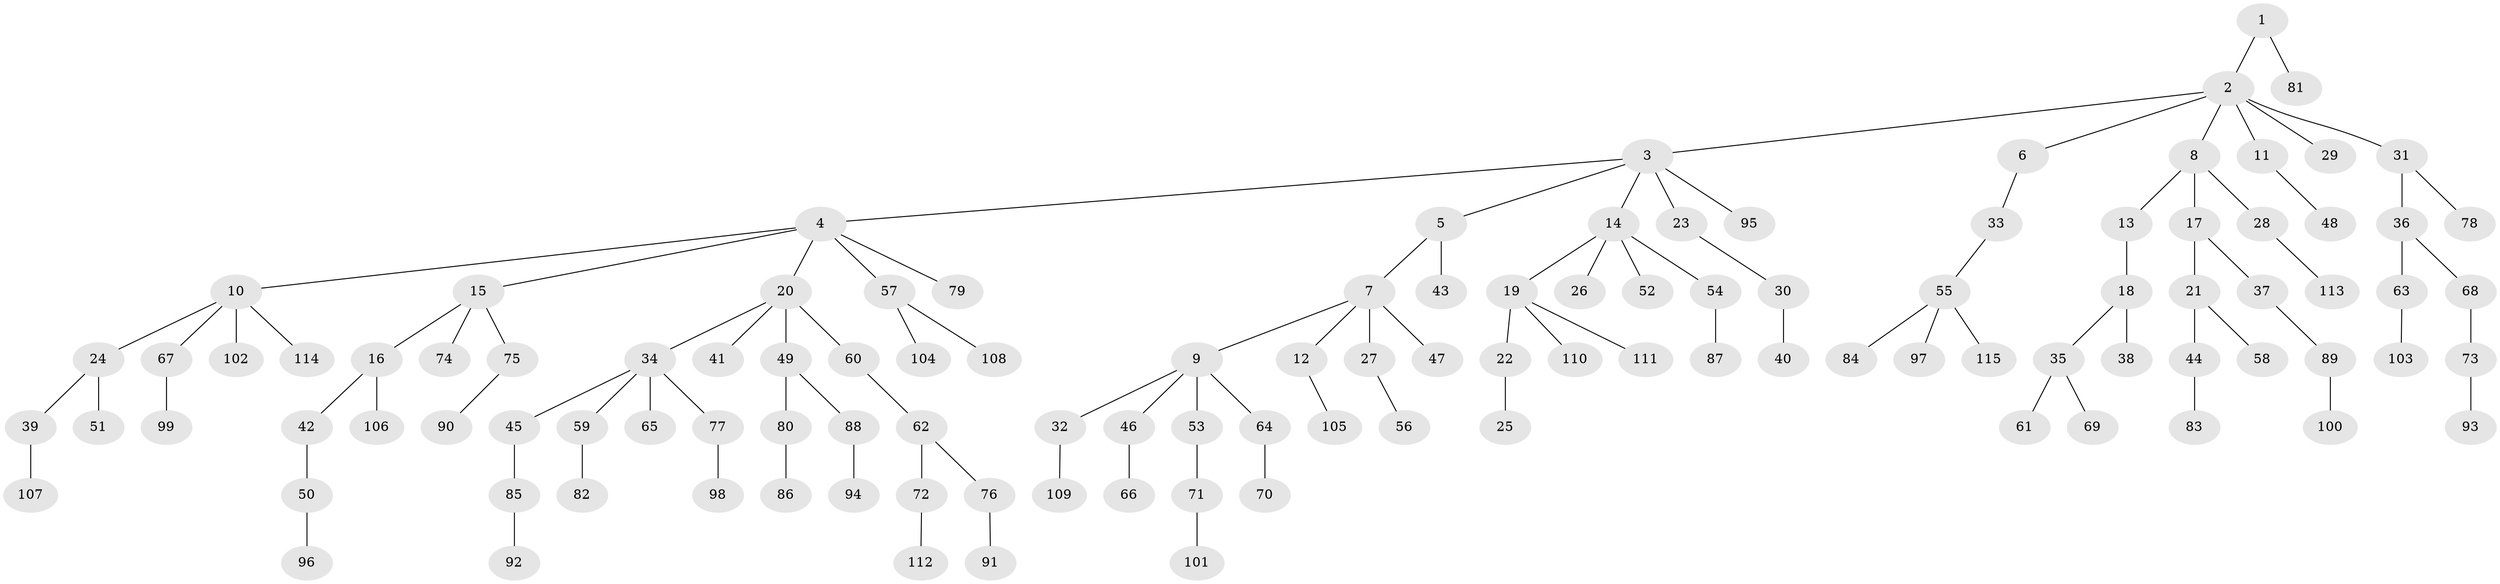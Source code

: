 // Generated by graph-tools (version 1.1) at 2025/26/03/09/25 03:26:30]
// undirected, 115 vertices, 114 edges
graph export_dot {
graph [start="1"]
  node [color=gray90,style=filled];
  1;
  2;
  3;
  4;
  5;
  6;
  7;
  8;
  9;
  10;
  11;
  12;
  13;
  14;
  15;
  16;
  17;
  18;
  19;
  20;
  21;
  22;
  23;
  24;
  25;
  26;
  27;
  28;
  29;
  30;
  31;
  32;
  33;
  34;
  35;
  36;
  37;
  38;
  39;
  40;
  41;
  42;
  43;
  44;
  45;
  46;
  47;
  48;
  49;
  50;
  51;
  52;
  53;
  54;
  55;
  56;
  57;
  58;
  59;
  60;
  61;
  62;
  63;
  64;
  65;
  66;
  67;
  68;
  69;
  70;
  71;
  72;
  73;
  74;
  75;
  76;
  77;
  78;
  79;
  80;
  81;
  82;
  83;
  84;
  85;
  86;
  87;
  88;
  89;
  90;
  91;
  92;
  93;
  94;
  95;
  96;
  97;
  98;
  99;
  100;
  101;
  102;
  103;
  104;
  105;
  106;
  107;
  108;
  109;
  110;
  111;
  112;
  113;
  114;
  115;
  1 -- 2;
  1 -- 81;
  2 -- 3;
  2 -- 6;
  2 -- 8;
  2 -- 11;
  2 -- 29;
  2 -- 31;
  3 -- 4;
  3 -- 5;
  3 -- 14;
  3 -- 23;
  3 -- 95;
  4 -- 10;
  4 -- 15;
  4 -- 20;
  4 -- 57;
  4 -- 79;
  5 -- 7;
  5 -- 43;
  6 -- 33;
  7 -- 9;
  7 -- 12;
  7 -- 27;
  7 -- 47;
  8 -- 13;
  8 -- 17;
  8 -- 28;
  9 -- 32;
  9 -- 46;
  9 -- 53;
  9 -- 64;
  10 -- 24;
  10 -- 67;
  10 -- 102;
  10 -- 114;
  11 -- 48;
  12 -- 105;
  13 -- 18;
  14 -- 19;
  14 -- 26;
  14 -- 52;
  14 -- 54;
  15 -- 16;
  15 -- 74;
  15 -- 75;
  16 -- 42;
  16 -- 106;
  17 -- 21;
  17 -- 37;
  18 -- 35;
  18 -- 38;
  19 -- 22;
  19 -- 110;
  19 -- 111;
  20 -- 34;
  20 -- 41;
  20 -- 49;
  20 -- 60;
  21 -- 44;
  21 -- 58;
  22 -- 25;
  23 -- 30;
  24 -- 39;
  24 -- 51;
  27 -- 56;
  28 -- 113;
  30 -- 40;
  31 -- 36;
  31 -- 78;
  32 -- 109;
  33 -- 55;
  34 -- 45;
  34 -- 59;
  34 -- 65;
  34 -- 77;
  35 -- 61;
  35 -- 69;
  36 -- 63;
  36 -- 68;
  37 -- 89;
  39 -- 107;
  42 -- 50;
  44 -- 83;
  45 -- 85;
  46 -- 66;
  49 -- 80;
  49 -- 88;
  50 -- 96;
  53 -- 71;
  54 -- 87;
  55 -- 84;
  55 -- 97;
  55 -- 115;
  57 -- 104;
  57 -- 108;
  59 -- 82;
  60 -- 62;
  62 -- 72;
  62 -- 76;
  63 -- 103;
  64 -- 70;
  67 -- 99;
  68 -- 73;
  71 -- 101;
  72 -- 112;
  73 -- 93;
  75 -- 90;
  76 -- 91;
  77 -- 98;
  80 -- 86;
  85 -- 92;
  88 -- 94;
  89 -- 100;
}
